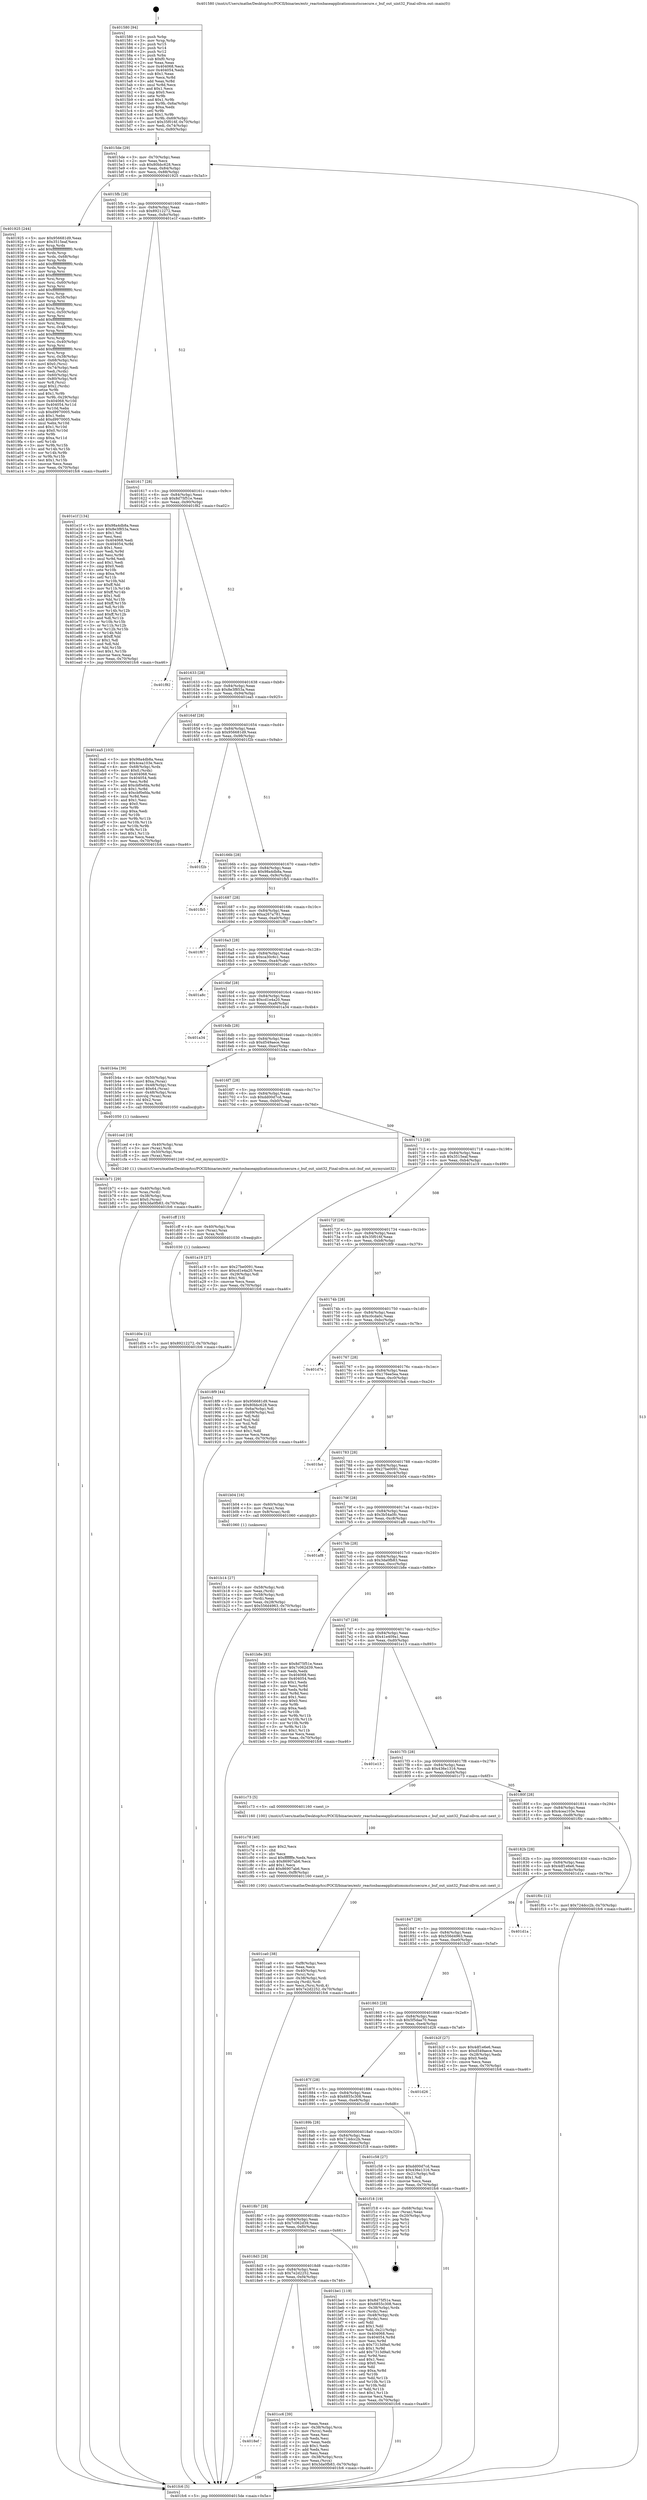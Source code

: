 digraph "0x401580" {
  label = "0x401580 (/mnt/c/Users/mathe/Desktop/tcc/POCII/binaries/extr_reactosbaseapplicationsmstscsecure.c_buf_out_uint32_Final-ollvm.out::main(0))"
  labelloc = "t"
  node[shape=record]

  Entry [label="",width=0.3,height=0.3,shape=circle,fillcolor=black,style=filled]
  "0x4015de" [label="{
     0x4015de [29]\l
     | [instrs]\l
     &nbsp;&nbsp;0x4015de \<+3\>: mov -0x70(%rbp),%eax\l
     &nbsp;&nbsp;0x4015e1 \<+2\>: mov %eax,%ecx\l
     &nbsp;&nbsp;0x4015e3 \<+6\>: sub $0x80bbc628,%ecx\l
     &nbsp;&nbsp;0x4015e9 \<+6\>: mov %eax,-0x84(%rbp)\l
     &nbsp;&nbsp;0x4015ef \<+6\>: mov %ecx,-0x88(%rbp)\l
     &nbsp;&nbsp;0x4015f5 \<+6\>: je 0000000000401925 \<main+0x3a5\>\l
  }"]
  "0x401925" [label="{
     0x401925 [244]\l
     | [instrs]\l
     &nbsp;&nbsp;0x401925 \<+5\>: mov $0x956681d9,%eax\l
     &nbsp;&nbsp;0x40192a \<+5\>: mov $0x3515eaf,%ecx\l
     &nbsp;&nbsp;0x40192f \<+3\>: mov %rsp,%rdx\l
     &nbsp;&nbsp;0x401932 \<+4\>: add $0xfffffffffffffff0,%rdx\l
     &nbsp;&nbsp;0x401936 \<+3\>: mov %rdx,%rsp\l
     &nbsp;&nbsp;0x401939 \<+4\>: mov %rdx,-0x68(%rbp)\l
     &nbsp;&nbsp;0x40193d \<+3\>: mov %rsp,%rdx\l
     &nbsp;&nbsp;0x401940 \<+4\>: add $0xfffffffffffffff0,%rdx\l
     &nbsp;&nbsp;0x401944 \<+3\>: mov %rdx,%rsp\l
     &nbsp;&nbsp;0x401947 \<+3\>: mov %rsp,%rsi\l
     &nbsp;&nbsp;0x40194a \<+4\>: add $0xfffffffffffffff0,%rsi\l
     &nbsp;&nbsp;0x40194e \<+3\>: mov %rsi,%rsp\l
     &nbsp;&nbsp;0x401951 \<+4\>: mov %rsi,-0x60(%rbp)\l
     &nbsp;&nbsp;0x401955 \<+3\>: mov %rsp,%rsi\l
     &nbsp;&nbsp;0x401958 \<+4\>: add $0xfffffffffffffff0,%rsi\l
     &nbsp;&nbsp;0x40195c \<+3\>: mov %rsi,%rsp\l
     &nbsp;&nbsp;0x40195f \<+4\>: mov %rsi,-0x58(%rbp)\l
     &nbsp;&nbsp;0x401963 \<+3\>: mov %rsp,%rsi\l
     &nbsp;&nbsp;0x401966 \<+4\>: add $0xfffffffffffffff0,%rsi\l
     &nbsp;&nbsp;0x40196a \<+3\>: mov %rsi,%rsp\l
     &nbsp;&nbsp;0x40196d \<+4\>: mov %rsi,-0x50(%rbp)\l
     &nbsp;&nbsp;0x401971 \<+3\>: mov %rsp,%rsi\l
     &nbsp;&nbsp;0x401974 \<+4\>: add $0xfffffffffffffff0,%rsi\l
     &nbsp;&nbsp;0x401978 \<+3\>: mov %rsi,%rsp\l
     &nbsp;&nbsp;0x40197b \<+4\>: mov %rsi,-0x48(%rbp)\l
     &nbsp;&nbsp;0x40197f \<+3\>: mov %rsp,%rsi\l
     &nbsp;&nbsp;0x401982 \<+4\>: add $0xfffffffffffffff0,%rsi\l
     &nbsp;&nbsp;0x401986 \<+3\>: mov %rsi,%rsp\l
     &nbsp;&nbsp;0x401989 \<+4\>: mov %rsi,-0x40(%rbp)\l
     &nbsp;&nbsp;0x40198d \<+3\>: mov %rsp,%rsi\l
     &nbsp;&nbsp;0x401990 \<+4\>: add $0xfffffffffffffff0,%rsi\l
     &nbsp;&nbsp;0x401994 \<+3\>: mov %rsi,%rsp\l
     &nbsp;&nbsp;0x401997 \<+4\>: mov %rsi,-0x38(%rbp)\l
     &nbsp;&nbsp;0x40199b \<+4\>: mov -0x68(%rbp),%rsi\l
     &nbsp;&nbsp;0x40199f \<+6\>: movl $0x0,(%rsi)\l
     &nbsp;&nbsp;0x4019a5 \<+3\>: mov -0x74(%rbp),%edi\l
     &nbsp;&nbsp;0x4019a8 \<+2\>: mov %edi,(%rdx)\l
     &nbsp;&nbsp;0x4019aa \<+4\>: mov -0x60(%rbp),%rsi\l
     &nbsp;&nbsp;0x4019ae \<+4\>: mov -0x80(%rbp),%r8\l
     &nbsp;&nbsp;0x4019b2 \<+3\>: mov %r8,(%rsi)\l
     &nbsp;&nbsp;0x4019b5 \<+3\>: cmpl $0x2,(%rdx)\l
     &nbsp;&nbsp;0x4019b8 \<+4\>: setne %r9b\l
     &nbsp;&nbsp;0x4019bc \<+4\>: and $0x1,%r9b\l
     &nbsp;&nbsp;0x4019c0 \<+4\>: mov %r9b,-0x29(%rbp)\l
     &nbsp;&nbsp;0x4019c4 \<+8\>: mov 0x404068,%r10d\l
     &nbsp;&nbsp;0x4019cc \<+8\>: mov 0x404054,%r11d\l
     &nbsp;&nbsp;0x4019d4 \<+3\>: mov %r10d,%ebx\l
     &nbsp;&nbsp;0x4019d7 \<+6\>: sub $0xd9970005,%ebx\l
     &nbsp;&nbsp;0x4019dd \<+3\>: sub $0x1,%ebx\l
     &nbsp;&nbsp;0x4019e0 \<+6\>: add $0xd9970005,%ebx\l
     &nbsp;&nbsp;0x4019e6 \<+4\>: imul %ebx,%r10d\l
     &nbsp;&nbsp;0x4019ea \<+4\>: and $0x1,%r10d\l
     &nbsp;&nbsp;0x4019ee \<+4\>: cmp $0x0,%r10d\l
     &nbsp;&nbsp;0x4019f2 \<+4\>: sete %r9b\l
     &nbsp;&nbsp;0x4019f6 \<+4\>: cmp $0xa,%r11d\l
     &nbsp;&nbsp;0x4019fa \<+4\>: setl %r14b\l
     &nbsp;&nbsp;0x4019fe \<+3\>: mov %r9b,%r15b\l
     &nbsp;&nbsp;0x401a01 \<+3\>: and %r14b,%r15b\l
     &nbsp;&nbsp;0x401a04 \<+3\>: xor %r14b,%r9b\l
     &nbsp;&nbsp;0x401a07 \<+3\>: or %r9b,%r15b\l
     &nbsp;&nbsp;0x401a0a \<+4\>: test $0x1,%r15b\l
     &nbsp;&nbsp;0x401a0e \<+3\>: cmovne %ecx,%eax\l
     &nbsp;&nbsp;0x401a11 \<+3\>: mov %eax,-0x70(%rbp)\l
     &nbsp;&nbsp;0x401a14 \<+5\>: jmp 0000000000401fc6 \<main+0xa46\>\l
  }"]
  "0x4015fb" [label="{
     0x4015fb [28]\l
     | [instrs]\l
     &nbsp;&nbsp;0x4015fb \<+5\>: jmp 0000000000401600 \<main+0x80\>\l
     &nbsp;&nbsp;0x401600 \<+6\>: mov -0x84(%rbp),%eax\l
     &nbsp;&nbsp;0x401606 \<+5\>: sub $0x89212272,%eax\l
     &nbsp;&nbsp;0x40160b \<+6\>: mov %eax,-0x8c(%rbp)\l
     &nbsp;&nbsp;0x401611 \<+6\>: je 0000000000401e1f \<main+0x89f\>\l
  }"]
  Exit [label="",width=0.3,height=0.3,shape=circle,fillcolor=black,style=filled,peripheries=2]
  "0x401e1f" [label="{
     0x401e1f [134]\l
     | [instrs]\l
     &nbsp;&nbsp;0x401e1f \<+5\>: mov $0x98a4db8a,%eax\l
     &nbsp;&nbsp;0x401e24 \<+5\>: mov $0x8e3f853a,%ecx\l
     &nbsp;&nbsp;0x401e29 \<+2\>: mov $0x1,%dl\l
     &nbsp;&nbsp;0x401e2b \<+2\>: xor %esi,%esi\l
     &nbsp;&nbsp;0x401e2d \<+7\>: mov 0x404068,%edi\l
     &nbsp;&nbsp;0x401e34 \<+8\>: mov 0x404054,%r8d\l
     &nbsp;&nbsp;0x401e3c \<+3\>: sub $0x1,%esi\l
     &nbsp;&nbsp;0x401e3f \<+3\>: mov %edi,%r9d\l
     &nbsp;&nbsp;0x401e42 \<+3\>: add %esi,%r9d\l
     &nbsp;&nbsp;0x401e45 \<+4\>: imul %r9d,%edi\l
     &nbsp;&nbsp;0x401e49 \<+3\>: and $0x1,%edi\l
     &nbsp;&nbsp;0x401e4c \<+3\>: cmp $0x0,%edi\l
     &nbsp;&nbsp;0x401e4f \<+4\>: sete %r10b\l
     &nbsp;&nbsp;0x401e53 \<+4\>: cmp $0xa,%r8d\l
     &nbsp;&nbsp;0x401e57 \<+4\>: setl %r11b\l
     &nbsp;&nbsp;0x401e5b \<+3\>: mov %r10b,%bl\l
     &nbsp;&nbsp;0x401e5e \<+3\>: xor $0xff,%bl\l
     &nbsp;&nbsp;0x401e61 \<+3\>: mov %r11b,%r14b\l
     &nbsp;&nbsp;0x401e64 \<+4\>: xor $0xff,%r14b\l
     &nbsp;&nbsp;0x401e68 \<+3\>: xor $0x1,%dl\l
     &nbsp;&nbsp;0x401e6b \<+3\>: mov %bl,%r15b\l
     &nbsp;&nbsp;0x401e6e \<+4\>: and $0xff,%r15b\l
     &nbsp;&nbsp;0x401e72 \<+3\>: and %dl,%r10b\l
     &nbsp;&nbsp;0x401e75 \<+3\>: mov %r14b,%r12b\l
     &nbsp;&nbsp;0x401e78 \<+4\>: and $0xff,%r12b\l
     &nbsp;&nbsp;0x401e7c \<+3\>: and %dl,%r11b\l
     &nbsp;&nbsp;0x401e7f \<+3\>: or %r10b,%r15b\l
     &nbsp;&nbsp;0x401e82 \<+3\>: or %r11b,%r12b\l
     &nbsp;&nbsp;0x401e85 \<+3\>: xor %r12b,%r15b\l
     &nbsp;&nbsp;0x401e88 \<+3\>: or %r14b,%bl\l
     &nbsp;&nbsp;0x401e8b \<+3\>: xor $0xff,%bl\l
     &nbsp;&nbsp;0x401e8e \<+3\>: or $0x1,%dl\l
     &nbsp;&nbsp;0x401e91 \<+2\>: and %dl,%bl\l
     &nbsp;&nbsp;0x401e93 \<+3\>: or %bl,%r15b\l
     &nbsp;&nbsp;0x401e96 \<+4\>: test $0x1,%r15b\l
     &nbsp;&nbsp;0x401e9a \<+3\>: cmovne %ecx,%eax\l
     &nbsp;&nbsp;0x401e9d \<+3\>: mov %eax,-0x70(%rbp)\l
     &nbsp;&nbsp;0x401ea0 \<+5\>: jmp 0000000000401fc6 \<main+0xa46\>\l
  }"]
  "0x401617" [label="{
     0x401617 [28]\l
     | [instrs]\l
     &nbsp;&nbsp;0x401617 \<+5\>: jmp 000000000040161c \<main+0x9c\>\l
     &nbsp;&nbsp;0x40161c \<+6\>: mov -0x84(%rbp),%eax\l
     &nbsp;&nbsp;0x401622 \<+5\>: sub $0x8d75f51e,%eax\l
     &nbsp;&nbsp;0x401627 \<+6\>: mov %eax,-0x90(%rbp)\l
     &nbsp;&nbsp;0x40162d \<+6\>: je 0000000000401f82 \<main+0xa02\>\l
  }"]
  "0x401d0e" [label="{
     0x401d0e [12]\l
     | [instrs]\l
     &nbsp;&nbsp;0x401d0e \<+7\>: movl $0x89212272,-0x70(%rbp)\l
     &nbsp;&nbsp;0x401d15 \<+5\>: jmp 0000000000401fc6 \<main+0xa46\>\l
  }"]
  "0x401f82" [label="{
     0x401f82\l
  }", style=dashed]
  "0x401633" [label="{
     0x401633 [28]\l
     | [instrs]\l
     &nbsp;&nbsp;0x401633 \<+5\>: jmp 0000000000401638 \<main+0xb8\>\l
     &nbsp;&nbsp;0x401638 \<+6\>: mov -0x84(%rbp),%eax\l
     &nbsp;&nbsp;0x40163e \<+5\>: sub $0x8e3f853a,%eax\l
     &nbsp;&nbsp;0x401643 \<+6\>: mov %eax,-0x94(%rbp)\l
     &nbsp;&nbsp;0x401649 \<+6\>: je 0000000000401ea5 \<main+0x925\>\l
  }"]
  "0x401cff" [label="{
     0x401cff [15]\l
     | [instrs]\l
     &nbsp;&nbsp;0x401cff \<+4\>: mov -0x40(%rbp),%rax\l
     &nbsp;&nbsp;0x401d03 \<+3\>: mov (%rax),%rax\l
     &nbsp;&nbsp;0x401d06 \<+3\>: mov %rax,%rdi\l
     &nbsp;&nbsp;0x401d09 \<+5\>: call 0000000000401030 \<free@plt\>\l
     | [calls]\l
     &nbsp;&nbsp;0x401030 \{1\} (unknown)\l
  }"]
  "0x401ea5" [label="{
     0x401ea5 [103]\l
     | [instrs]\l
     &nbsp;&nbsp;0x401ea5 \<+5\>: mov $0x98a4db8a,%eax\l
     &nbsp;&nbsp;0x401eaa \<+5\>: mov $0x4cea103e,%ecx\l
     &nbsp;&nbsp;0x401eaf \<+4\>: mov -0x68(%rbp),%rdx\l
     &nbsp;&nbsp;0x401eb3 \<+6\>: movl $0x0,(%rdx)\l
     &nbsp;&nbsp;0x401eb9 \<+7\>: mov 0x404068,%esi\l
     &nbsp;&nbsp;0x401ec0 \<+7\>: mov 0x404054,%edi\l
     &nbsp;&nbsp;0x401ec7 \<+3\>: mov %esi,%r8d\l
     &nbsp;&nbsp;0x401eca \<+7\>: add $0xcbf0efda,%r8d\l
     &nbsp;&nbsp;0x401ed1 \<+4\>: sub $0x1,%r8d\l
     &nbsp;&nbsp;0x401ed5 \<+7\>: sub $0xcbf0efda,%r8d\l
     &nbsp;&nbsp;0x401edc \<+4\>: imul %r8d,%esi\l
     &nbsp;&nbsp;0x401ee0 \<+3\>: and $0x1,%esi\l
     &nbsp;&nbsp;0x401ee3 \<+3\>: cmp $0x0,%esi\l
     &nbsp;&nbsp;0x401ee6 \<+4\>: sete %r9b\l
     &nbsp;&nbsp;0x401eea \<+3\>: cmp $0xa,%edi\l
     &nbsp;&nbsp;0x401eed \<+4\>: setl %r10b\l
     &nbsp;&nbsp;0x401ef1 \<+3\>: mov %r9b,%r11b\l
     &nbsp;&nbsp;0x401ef4 \<+3\>: and %r10b,%r11b\l
     &nbsp;&nbsp;0x401ef7 \<+3\>: xor %r10b,%r9b\l
     &nbsp;&nbsp;0x401efa \<+3\>: or %r9b,%r11b\l
     &nbsp;&nbsp;0x401efd \<+4\>: test $0x1,%r11b\l
     &nbsp;&nbsp;0x401f01 \<+3\>: cmovne %ecx,%eax\l
     &nbsp;&nbsp;0x401f04 \<+3\>: mov %eax,-0x70(%rbp)\l
     &nbsp;&nbsp;0x401f07 \<+5\>: jmp 0000000000401fc6 \<main+0xa46\>\l
  }"]
  "0x40164f" [label="{
     0x40164f [28]\l
     | [instrs]\l
     &nbsp;&nbsp;0x40164f \<+5\>: jmp 0000000000401654 \<main+0xd4\>\l
     &nbsp;&nbsp;0x401654 \<+6\>: mov -0x84(%rbp),%eax\l
     &nbsp;&nbsp;0x40165a \<+5\>: sub $0x956681d9,%eax\l
     &nbsp;&nbsp;0x40165f \<+6\>: mov %eax,-0x98(%rbp)\l
     &nbsp;&nbsp;0x401665 \<+6\>: je 0000000000401f2b \<main+0x9ab\>\l
  }"]
  "0x4018ef" [label="{
     0x4018ef\l
  }", style=dashed]
  "0x401f2b" [label="{
     0x401f2b\l
  }", style=dashed]
  "0x40166b" [label="{
     0x40166b [28]\l
     | [instrs]\l
     &nbsp;&nbsp;0x40166b \<+5\>: jmp 0000000000401670 \<main+0xf0\>\l
     &nbsp;&nbsp;0x401670 \<+6\>: mov -0x84(%rbp),%eax\l
     &nbsp;&nbsp;0x401676 \<+5\>: sub $0x98a4db8a,%eax\l
     &nbsp;&nbsp;0x40167b \<+6\>: mov %eax,-0x9c(%rbp)\l
     &nbsp;&nbsp;0x401681 \<+6\>: je 0000000000401fb5 \<main+0xa35\>\l
  }"]
  "0x401cc6" [label="{
     0x401cc6 [39]\l
     | [instrs]\l
     &nbsp;&nbsp;0x401cc6 \<+2\>: xor %eax,%eax\l
     &nbsp;&nbsp;0x401cc8 \<+4\>: mov -0x38(%rbp),%rcx\l
     &nbsp;&nbsp;0x401ccc \<+2\>: mov (%rcx),%edx\l
     &nbsp;&nbsp;0x401cce \<+2\>: mov %eax,%esi\l
     &nbsp;&nbsp;0x401cd0 \<+2\>: sub %edx,%esi\l
     &nbsp;&nbsp;0x401cd2 \<+2\>: mov %eax,%edx\l
     &nbsp;&nbsp;0x401cd4 \<+3\>: sub $0x1,%edx\l
     &nbsp;&nbsp;0x401cd7 \<+2\>: add %edx,%esi\l
     &nbsp;&nbsp;0x401cd9 \<+2\>: sub %esi,%eax\l
     &nbsp;&nbsp;0x401cdb \<+4\>: mov -0x38(%rbp),%rcx\l
     &nbsp;&nbsp;0x401cdf \<+2\>: mov %eax,(%rcx)\l
     &nbsp;&nbsp;0x401ce1 \<+7\>: movl $0x3da0fb83,-0x70(%rbp)\l
     &nbsp;&nbsp;0x401ce8 \<+5\>: jmp 0000000000401fc6 \<main+0xa46\>\l
  }"]
  "0x401fb5" [label="{
     0x401fb5\l
  }", style=dashed]
  "0x401687" [label="{
     0x401687 [28]\l
     | [instrs]\l
     &nbsp;&nbsp;0x401687 \<+5\>: jmp 000000000040168c \<main+0x10c\>\l
     &nbsp;&nbsp;0x40168c \<+6\>: mov -0x84(%rbp),%eax\l
     &nbsp;&nbsp;0x401692 \<+5\>: sub $0xa267a781,%eax\l
     &nbsp;&nbsp;0x401697 \<+6\>: mov %eax,-0xa0(%rbp)\l
     &nbsp;&nbsp;0x40169d \<+6\>: je 0000000000401f67 \<main+0x9e7\>\l
  }"]
  "0x401ca0" [label="{
     0x401ca0 [38]\l
     | [instrs]\l
     &nbsp;&nbsp;0x401ca0 \<+6\>: mov -0xf8(%rbp),%ecx\l
     &nbsp;&nbsp;0x401ca6 \<+3\>: imul %eax,%ecx\l
     &nbsp;&nbsp;0x401ca9 \<+4\>: mov -0x40(%rbp),%rsi\l
     &nbsp;&nbsp;0x401cad \<+3\>: mov (%rsi),%rsi\l
     &nbsp;&nbsp;0x401cb0 \<+4\>: mov -0x38(%rbp),%rdi\l
     &nbsp;&nbsp;0x401cb4 \<+3\>: movslq (%rdi),%rdi\l
     &nbsp;&nbsp;0x401cb7 \<+3\>: mov %ecx,(%rsi,%rdi,4)\l
     &nbsp;&nbsp;0x401cba \<+7\>: movl $0x7e2d2252,-0x70(%rbp)\l
     &nbsp;&nbsp;0x401cc1 \<+5\>: jmp 0000000000401fc6 \<main+0xa46\>\l
  }"]
  "0x401f67" [label="{
     0x401f67\l
  }", style=dashed]
  "0x4016a3" [label="{
     0x4016a3 [28]\l
     | [instrs]\l
     &nbsp;&nbsp;0x4016a3 \<+5\>: jmp 00000000004016a8 \<main+0x128\>\l
     &nbsp;&nbsp;0x4016a8 \<+6\>: mov -0x84(%rbp),%eax\l
     &nbsp;&nbsp;0x4016ae \<+5\>: sub $0xca30c6c1,%eax\l
     &nbsp;&nbsp;0x4016b3 \<+6\>: mov %eax,-0xa4(%rbp)\l
     &nbsp;&nbsp;0x4016b9 \<+6\>: je 0000000000401a8c \<main+0x50c\>\l
  }"]
  "0x401c78" [label="{
     0x401c78 [40]\l
     | [instrs]\l
     &nbsp;&nbsp;0x401c78 \<+5\>: mov $0x2,%ecx\l
     &nbsp;&nbsp;0x401c7d \<+1\>: cltd\l
     &nbsp;&nbsp;0x401c7e \<+2\>: idiv %ecx\l
     &nbsp;&nbsp;0x401c80 \<+6\>: imul $0xfffffffe,%edx,%ecx\l
     &nbsp;&nbsp;0x401c86 \<+6\>: sub $0x86907ab6,%ecx\l
     &nbsp;&nbsp;0x401c8c \<+3\>: add $0x1,%ecx\l
     &nbsp;&nbsp;0x401c8f \<+6\>: add $0x86907ab6,%ecx\l
     &nbsp;&nbsp;0x401c95 \<+6\>: mov %ecx,-0xf8(%rbp)\l
     &nbsp;&nbsp;0x401c9b \<+5\>: call 0000000000401160 \<next_i\>\l
     | [calls]\l
     &nbsp;&nbsp;0x401160 \{100\} (/mnt/c/Users/mathe/Desktop/tcc/POCII/binaries/extr_reactosbaseapplicationsmstscsecure.c_buf_out_uint32_Final-ollvm.out::next_i)\l
  }"]
  "0x401a8c" [label="{
     0x401a8c\l
  }", style=dashed]
  "0x4016bf" [label="{
     0x4016bf [28]\l
     | [instrs]\l
     &nbsp;&nbsp;0x4016bf \<+5\>: jmp 00000000004016c4 \<main+0x144\>\l
     &nbsp;&nbsp;0x4016c4 \<+6\>: mov -0x84(%rbp),%eax\l
     &nbsp;&nbsp;0x4016ca \<+5\>: sub $0xcd1e4a20,%eax\l
     &nbsp;&nbsp;0x4016cf \<+6\>: mov %eax,-0xa8(%rbp)\l
     &nbsp;&nbsp;0x4016d5 \<+6\>: je 0000000000401a34 \<main+0x4b4\>\l
  }"]
  "0x4018d3" [label="{
     0x4018d3 [28]\l
     | [instrs]\l
     &nbsp;&nbsp;0x4018d3 \<+5\>: jmp 00000000004018d8 \<main+0x358\>\l
     &nbsp;&nbsp;0x4018d8 \<+6\>: mov -0x84(%rbp),%eax\l
     &nbsp;&nbsp;0x4018de \<+5\>: sub $0x7e2d2252,%eax\l
     &nbsp;&nbsp;0x4018e3 \<+6\>: mov %eax,-0xf4(%rbp)\l
     &nbsp;&nbsp;0x4018e9 \<+6\>: je 0000000000401cc6 \<main+0x746\>\l
  }"]
  "0x401a34" [label="{
     0x401a34\l
  }", style=dashed]
  "0x4016db" [label="{
     0x4016db [28]\l
     | [instrs]\l
     &nbsp;&nbsp;0x4016db \<+5\>: jmp 00000000004016e0 \<main+0x160\>\l
     &nbsp;&nbsp;0x4016e0 \<+6\>: mov -0x84(%rbp),%eax\l
     &nbsp;&nbsp;0x4016e6 \<+5\>: sub $0xd549aece,%eax\l
     &nbsp;&nbsp;0x4016eb \<+6\>: mov %eax,-0xac(%rbp)\l
     &nbsp;&nbsp;0x4016f1 \<+6\>: je 0000000000401b4a \<main+0x5ca\>\l
  }"]
  "0x401be1" [label="{
     0x401be1 [119]\l
     | [instrs]\l
     &nbsp;&nbsp;0x401be1 \<+5\>: mov $0x8d75f51e,%eax\l
     &nbsp;&nbsp;0x401be6 \<+5\>: mov $0x6855c308,%ecx\l
     &nbsp;&nbsp;0x401beb \<+4\>: mov -0x38(%rbp),%rdx\l
     &nbsp;&nbsp;0x401bef \<+2\>: mov (%rdx),%esi\l
     &nbsp;&nbsp;0x401bf1 \<+4\>: mov -0x48(%rbp),%rdx\l
     &nbsp;&nbsp;0x401bf5 \<+2\>: cmp (%rdx),%esi\l
     &nbsp;&nbsp;0x401bf7 \<+4\>: setl %dil\l
     &nbsp;&nbsp;0x401bfb \<+4\>: and $0x1,%dil\l
     &nbsp;&nbsp;0x401bff \<+4\>: mov %dil,-0x21(%rbp)\l
     &nbsp;&nbsp;0x401c03 \<+7\>: mov 0x404068,%esi\l
     &nbsp;&nbsp;0x401c0a \<+8\>: mov 0x404054,%r8d\l
     &nbsp;&nbsp;0x401c12 \<+3\>: mov %esi,%r9d\l
     &nbsp;&nbsp;0x401c15 \<+7\>: sub $0x7313d9a0,%r9d\l
     &nbsp;&nbsp;0x401c1c \<+4\>: sub $0x1,%r9d\l
     &nbsp;&nbsp;0x401c20 \<+7\>: add $0x7313d9a0,%r9d\l
     &nbsp;&nbsp;0x401c27 \<+4\>: imul %r9d,%esi\l
     &nbsp;&nbsp;0x401c2b \<+3\>: and $0x1,%esi\l
     &nbsp;&nbsp;0x401c2e \<+3\>: cmp $0x0,%esi\l
     &nbsp;&nbsp;0x401c31 \<+4\>: sete %dil\l
     &nbsp;&nbsp;0x401c35 \<+4\>: cmp $0xa,%r8d\l
     &nbsp;&nbsp;0x401c39 \<+4\>: setl %r10b\l
     &nbsp;&nbsp;0x401c3d \<+3\>: mov %dil,%r11b\l
     &nbsp;&nbsp;0x401c40 \<+3\>: and %r10b,%r11b\l
     &nbsp;&nbsp;0x401c43 \<+3\>: xor %r10b,%dil\l
     &nbsp;&nbsp;0x401c46 \<+3\>: or %dil,%r11b\l
     &nbsp;&nbsp;0x401c49 \<+4\>: test $0x1,%r11b\l
     &nbsp;&nbsp;0x401c4d \<+3\>: cmovne %ecx,%eax\l
     &nbsp;&nbsp;0x401c50 \<+3\>: mov %eax,-0x70(%rbp)\l
     &nbsp;&nbsp;0x401c53 \<+5\>: jmp 0000000000401fc6 \<main+0xa46\>\l
  }"]
  "0x401b4a" [label="{
     0x401b4a [39]\l
     | [instrs]\l
     &nbsp;&nbsp;0x401b4a \<+4\>: mov -0x50(%rbp),%rax\l
     &nbsp;&nbsp;0x401b4e \<+6\>: movl $0xa,(%rax)\l
     &nbsp;&nbsp;0x401b54 \<+4\>: mov -0x48(%rbp),%rax\l
     &nbsp;&nbsp;0x401b58 \<+6\>: movl $0x64,(%rax)\l
     &nbsp;&nbsp;0x401b5e \<+4\>: mov -0x48(%rbp),%rax\l
     &nbsp;&nbsp;0x401b62 \<+3\>: movslq (%rax),%rax\l
     &nbsp;&nbsp;0x401b65 \<+4\>: shl $0x2,%rax\l
     &nbsp;&nbsp;0x401b69 \<+3\>: mov %rax,%rdi\l
     &nbsp;&nbsp;0x401b6c \<+5\>: call 0000000000401050 \<malloc@plt\>\l
     | [calls]\l
     &nbsp;&nbsp;0x401050 \{1\} (unknown)\l
  }"]
  "0x4016f7" [label="{
     0x4016f7 [28]\l
     | [instrs]\l
     &nbsp;&nbsp;0x4016f7 \<+5\>: jmp 00000000004016fc \<main+0x17c\>\l
     &nbsp;&nbsp;0x4016fc \<+6\>: mov -0x84(%rbp),%eax\l
     &nbsp;&nbsp;0x401702 \<+5\>: sub $0xdd00d7cd,%eax\l
     &nbsp;&nbsp;0x401707 \<+6\>: mov %eax,-0xb0(%rbp)\l
     &nbsp;&nbsp;0x40170d \<+6\>: je 0000000000401ced \<main+0x76d\>\l
  }"]
  "0x4018b7" [label="{
     0x4018b7 [28]\l
     | [instrs]\l
     &nbsp;&nbsp;0x4018b7 \<+5\>: jmp 00000000004018bc \<main+0x33c\>\l
     &nbsp;&nbsp;0x4018bc \<+6\>: mov -0x84(%rbp),%eax\l
     &nbsp;&nbsp;0x4018c2 \<+5\>: sub $0x7c062d39,%eax\l
     &nbsp;&nbsp;0x4018c7 \<+6\>: mov %eax,-0xf0(%rbp)\l
     &nbsp;&nbsp;0x4018cd \<+6\>: je 0000000000401be1 \<main+0x661\>\l
  }"]
  "0x401ced" [label="{
     0x401ced [18]\l
     | [instrs]\l
     &nbsp;&nbsp;0x401ced \<+4\>: mov -0x40(%rbp),%rax\l
     &nbsp;&nbsp;0x401cf1 \<+3\>: mov (%rax),%rdi\l
     &nbsp;&nbsp;0x401cf4 \<+4\>: mov -0x50(%rbp),%rax\l
     &nbsp;&nbsp;0x401cf8 \<+2\>: mov (%rax),%esi\l
     &nbsp;&nbsp;0x401cfa \<+5\>: call 0000000000401240 \<buf_out_mymyuint32\>\l
     | [calls]\l
     &nbsp;&nbsp;0x401240 \{1\} (/mnt/c/Users/mathe/Desktop/tcc/POCII/binaries/extr_reactosbaseapplicationsmstscsecure.c_buf_out_uint32_Final-ollvm.out::buf_out_mymyuint32)\l
  }"]
  "0x401713" [label="{
     0x401713 [28]\l
     | [instrs]\l
     &nbsp;&nbsp;0x401713 \<+5\>: jmp 0000000000401718 \<main+0x198\>\l
     &nbsp;&nbsp;0x401718 \<+6\>: mov -0x84(%rbp),%eax\l
     &nbsp;&nbsp;0x40171e \<+5\>: sub $0x3515eaf,%eax\l
     &nbsp;&nbsp;0x401723 \<+6\>: mov %eax,-0xb4(%rbp)\l
     &nbsp;&nbsp;0x401729 \<+6\>: je 0000000000401a19 \<main+0x499\>\l
  }"]
  "0x401f18" [label="{
     0x401f18 [19]\l
     | [instrs]\l
     &nbsp;&nbsp;0x401f18 \<+4\>: mov -0x68(%rbp),%rax\l
     &nbsp;&nbsp;0x401f1c \<+2\>: mov (%rax),%eax\l
     &nbsp;&nbsp;0x401f1e \<+4\>: lea -0x20(%rbp),%rsp\l
     &nbsp;&nbsp;0x401f22 \<+1\>: pop %rbx\l
     &nbsp;&nbsp;0x401f23 \<+2\>: pop %r12\l
     &nbsp;&nbsp;0x401f25 \<+2\>: pop %r14\l
     &nbsp;&nbsp;0x401f27 \<+2\>: pop %r15\l
     &nbsp;&nbsp;0x401f29 \<+1\>: pop %rbp\l
     &nbsp;&nbsp;0x401f2a \<+1\>: ret\l
  }"]
  "0x401a19" [label="{
     0x401a19 [27]\l
     | [instrs]\l
     &nbsp;&nbsp;0x401a19 \<+5\>: mov $0x27be0091,%eax\l
     &nbsp;&nbsp;0x401a1e \<+5\>: mov $0xcd1e4a20,%ecx\l
     &nbsp;&nbsp;0x401a23 \<+3\>: mov -0x29(%rbp),%dl\l
     &nbsp;&nbsp;0x401a26 \<+3\>: test $0x1,%dl\l
     &nbsp;&nbsp;0x401a29 \<+3\>: cmovne %ecx,%eax\l
     &nbsp;&nbsp;0x401a2c \<+3\>: mov %eax,-0x70(%rbp)\l
     &nbsp;&nbsp;0x401a2f \<+5\>: jmp 0000000000401fc6 \<main+0xa46\>\l
  }"]
  "0x40172f" [label="{
     0x40172f [28]\l
     | [instrs]\l
     &nbsp;&nbsp;0x40172f \<+5\>: jmp 0000000000401734 \<main+0x1b4\>\l
     &nbsp;&nbsp;0x401734 \<+6\>: mov -0x84(%rbp),%eax\l
     &nbsp;&nbsp;0x40173a \<+5\>: sub $0x35f016f,%eax\l
     &nbsp;&nbsp;0x40173f \<+6\>: mov %eax,-0xb8(%rbp)\l
     &nbsp;&nbsp;0x401745 \<+6\>: je 00000000004018f9 \<main+0x379\>\l
  }"]
  "0x40189b" [label="{
     0x40189b [28]\l
     | [instrs]\l
     &nbsp;&nbsp;0x40189b \<+5\>: jmp 00000000004018a0 \<main+0x320\>\l
     &nbsp;&nbsp;0x4018a0 \<+6\>: mov -0x84(%rbp),%eax\l
     &nbsp;&nbsp;0x4018a6 \<+5\>: sub $0x724dcc2b,%eax\l
     &nbsp;&nbsp;0x4018ab \<+6\>: mov %eax,-0xec(%rbp)\l
     &nbsp;&nbsp;0x4018b1 \<+6\>: je 0000000000401f18 \<main+0x998\>\l
  }"]
  "0x4018f9" [label="{
     0x4018f9 [44]\l
     | [instrs]\l
     &nbsp;&nbsp;0x4018f9 \<+5\>: mov $0x956681d9,%eax\l
     &nbsp;&nbsp;0x4018fe \<+5\>: mov $0x80bbc628,%ecx\l
     &nbsp;&nbsp;0x401903 \<+3\>: mov -0x6a(%rbp),%dl\l
     &nbsp;&nbsp;0x401906 \<+4\>: mov -0x69(%rbp),%sil\l
     &nbsp;&nbsp;0x40190a \<+3\>: mov %dl,%dil\l
     &nbsp;&nbsp;0x40190d \<+3\>: and %sil,%dil\l
     &nbsp;&nbsp;0x401910 \<+3\>: xor %sil,%dl\l
     &nbsp;&nbsp;0x401913 \<+3\>: or %dl,%dil\l
     &nbsp;&nbsp;0x401916 \<+4\>: test $0x1,%dil\l
     &nbsp;&nbsp;0x40191a \<+3\>: cmovne %ecx,%eax\l
     &nbsp;&nbsp;0x40191d \<+3\>: mov %eax,-0x70(%rbp)\l
     &nbsp;&nbsp;0x401920 \<+5\>: jmp 0000000000401fc6 \<main+0xa46\>\l
  }"]
  "0x40174b" [label="{
     0x40174b [28]\l
     | [instrs]\l
     &nbsp;&nbsp;0x40174b \<+5\>: jmp 0000000000401750 \<main+0x1d0\>\l
     &nbsp;&nbsp;0x401750 \<+6\>: mov -0x84(%rbp),%eax\l
     &nbsp;&nbsp;0x401756 \<+5\>: sub $0xc0cda0c,%eax\l
     &nbsp;&nbsp;0x40175b \<+6\>: mov %eax,-0xbc(%rbp)\l
     &nbsp;&nbsp;0x401761 \<+6\>: je 0000000000401d7e \<main+0x7fe\>\l
  }"]
  "0x401fc6" [label="{
     0x401fc6 [5]\l
     | [instrs]\l
     &nbsp;&nbsp;0x401fc6 \<+5\>: jmp 00000000004015de \<main+0x5e\>\l
  }"]
  "0x401580" [label="{
     0x401580 [94]\l
     | [instrs]\l
     &nbsp;&nbsp;0x401580 \<+1\>: push %rbp\l
     &nbsp;&nbsp;0x401581 \<+3\>: mov %rsp,%rbp\l
     &nbsp;&nbsp;0x401584 \<+2\>: push %r15\l
     &nbsp;&nbsp;0x401586 \<+2\>: push %r14\l
     &nbsp;&nbsp;0x401588 \<+2\>: push %r12\l
     &nbsp;&nbsp;0x40158a \<+1\>: push %rbx\l
     &nbsp;&nbsp;0x40158b \<+7\>: sub $0xf0,%rsp\l
     &nbsp;&nbsp;0x401592 \<+2\>: xor %eax,%eax\l
     &nbsp;&nbsp;0x401594 \<+7\>: mov 0x404068,%ecx\l
     &nbsp;&nbsp;0x40159b \<+7\>: mov 0x404054,%edx\l
     &nbsp;&nbsp;0x4015a2 \<+3\>: sub $0x1,%eax\l
     &nbsp;&nbsp;0x4015a5 \<+3\>: mov %ecx,%r8d\l
     &nbsp;&nbsp;0x4015a8 \<+3\>: add %eax,%r8d\l
     &nbsp;&nbsp;0x4015ab \<+4\>: imul %r8d,%ecx\l
     &nbsp;&nbsp;0x4015af \<+3\>: and $0x1,%ecx\l
     &nbsp;&nbsp;0x4015b2 \<+3\>: cmp $0x0,%ecx\l
     &nbsp;&nbsp;0x4015b5 \<+4\>: sete %r9b\l
     &nbsp;&nbsp;0x4015b9 \<+4\>: and $0x1,%r9b\l
     &nbsp;&nbsp;0x4015bd \<+4\>: mov %r9b,-0x6a(%rbp)\l
     &nbsp;&nbsp;0x4015c1 \<+3\>: cmp $0xa,%edx\l
     &nbsp;&nbsp;0x4015c4 \<+4\>: setl %r9b\l
     &nbsp;&nbsp;0x4015c8 \<+4\>: and $0x1,%r9b\l
     &nbsp;&nbsp;0x4015cc \<+4\>: mov %r9b,-0x69(%rbp)\l
     &nbsp;&nbsp;0x4015d0 \<+7\>: movl $0x35f016f,-0x70(%rbp)\l
     &nbsp;&nbsp;0x4015d7 \<+3\>: mov %edi,-0x74(%rbp)\l
     &nbsp;&nbsp;0x4015da \<+4\>: mov %rsi,-0x80(%rbp)\l
  }"]
  "0x401c58" [label="{
     0x401c58 [27]\l
     | [instrs]\l
     &nbsp;&nbsp;0x401c58 \<+5\>: mov $0xdd00d7cd,%eax\l
     &nbsp;&nbsp;0x401c5d \<+5\>: mov $0x436e1316,%ecx\l
     &nbsp;&nbsp;0x401c62 \<+3\>: mov -0x21(%rbp),%dl\l
     &nbsp;&nbsp;0x401c65 \<+3\>: test $0x1,%dl\l
     &nbsp;&nbsp;0x401c68 \<+3\>: cmovne %ecx,%eax\l
     &nbsp;&nbsp;0x401c6b \<+3\>: mov %eax,-0x70(%rbp)\l
     &nbsp;&nbsp;0x401c6e \<+5\>: jmp 0000000000401fc6 \<main+0xa46\>\l
  }"]
  "0x40187f" [label="{
     0x40187f [28]\l
     | [instrs]\l
     &nbsp;&nbsp;0x40187f \<+5\>: jmp 0000000000401884 \<main+0x304\>\l
     &nbsp;&nbsp;0x401884 \<+6\>: mov -0x84(%rbp),%eax\l
     &nbsp;&nbsp;0x40188a \<+5\>: sub $0x6855c308,%eax\l
     &nbsp;&nbsp;0x40188f \<+6\>: mov %eax,-0xe8(%rbp)\l
     &nbsp;&nbsp;0x401895 \<+6\>: je 0000000000401c58 \<main+0x6d8\>\l
  }"]
  "0x401d7e" [label="{
     0x401d7e\l
  }", style=dashed]
  "0x401767" [label="{
     0x401767 [28]\l
     | [instrs]\l
     &nbsp;&nbsp;0x401767 \<+5\>: jmp 000000000040176c \<main+0x1ec\>\l
     &nbsp;&nbsp;0x40176c \<+6\>: mov -0x84(%rbp),%eax\l
     &nbsp;&nbsp;0x401772 \<+5\>: sub $0x176ee5ea,%eax\l
     &nbsp;&nbsp;0x401777 \<+6\>: mov %eax,-0xc0(%rbp)\l
     &nbsp;&nbsp;0x40177d \<+6\>: je 0000000000401fa4 \<main+0xa24\>\l
  }"]
  "0x401d26" [label="{
     0x401d26\l
  }", style=dashed]
  "0x401fa4" [label="{
     0x401fa4\l
  }", style=dashed]
  "0x401783" [label="{
     0x401783 [28]\l
     | [instrs]\l
     &nbsp;&nbsp;0x401783 \<+5\>: jmp 0000000000401788 \<main+0x208\>\l
     &nbsp;&nbsp;0x401788 \<+6\>: mov -0x84(%rbp),%eax\l
     &nbsp;&nbsp;0x40178e \<+5\>: sub $0x27be0091,%eax\l
     &nbsp;&nbsp;0x401793 \<+6\>: mov %eax,-0xc4(%rbp)\l
     &nbsp;&nbsp;0x401799 \<+6\>: je 0000000000401b04 \<main+0x584\>\l
  }"]
  "0x401b71" [label="{
     0x401b71 [29]\l
     | [instrs]\l
     &nbsp;&nbsp;0x401b71 \<+4\>: mov -0x40(%rbp),%rdi\l
     &nbsp;&nbsp;0x401b75 \<+3\>: mov %rax,(%rdi)\l
     &nbsp;&nbsp;0x401b78 \<+4\>: mov -0x38(%rbp),%rax\l
     &nbsp;&nbsp;0x401b7c \<+6\>: movl $0x0,(%rax)\l
     &nbsp;&nbsp;0x401b82 \<+7\>: movl $0x3da0fb83,-0x70(%rbp)\l
     &nbsp;&nbsp;0x401b89 \<+5\>: jmp 0000000000401fc6 \<main+0xa46\>\l
  }"]
  "0x401b04" [label="{
     0x401b04 [16]\l
     | [instrs]\l
     &nbsp;&nbsp;0x401b04 \<+4\>: mov -0x60(%rbp),%rax\l
     &nbsp;&nbsp;0x401b08 \<+3\>: mov (%rax),%rax\l
     &nbsp;&nbsp;0x401b0b \<+4\>: mov 0x8(%rax),%rdi\l
     &nbsp;&nbsp;0x401b0f \<+5\>: call 0000000000401060 \<atoi@plt\>\l
     | [calls]\l
     &nbsp;&nbsp;0x401060 \{1\} (unknown)\l
  }"]
  "0x40179f" [label="{
     0x40179f [28]\l
     | [instrs]\l
     &nbsp;&nbsp;0x40179f \<+5\>: jmp 00000000004017a4 \<main+0x224\>\l
     &nbsp;&nbsp;0x4017a4 \<+6\>: mov -0x84(%rbp),%eax\l
     &nbsp;&nbsp;0x4017aa \<+5\>: sub $0x3b54a0fc,%eax\l
     &nbsp;&nbsp;0x4017af \<+6\>: mov %eax,-0xc8(%rbp)\l
     &nbsp;&nbsp;0x4017b5 \<+6\>: je 0000000000401af8 \<main+0x578\>\l
  }"]
  "0x401b14" [label="{
     0x401b14 [27]\l
     | [instrs]\l
     &nbsp;&nbsp;0x401b14 \<+4\>: mov -0x58(%rbp),%rdi\l
     &nbsp;&nbsp;0x401b18 \<+2\>: mov %eax,(%rdi)\l
     &nbsp;&nbsp;0x401b1a \<+4\>: mov -0x58(%rbp),%rdi\l
     &nbsp;&nbsp;0x401b1e \<+2\>: mov (%rdi),%eax\l
     &nbsp;&nbsp;0x401b20 \<+3\>: mov %eax,-0x28(%rbp)\l
     &nbsp;&nbsp;0x401b23 \<+7\>: movl $0x556d4963,-0x70(%rbp)\l
     &nbsp;&nbsp;0x401b2a \<+5\>: jmp 0000000000401fc6 \<main+0xa46\>\l
  }"]
  "0x401863" [label="{
     0x401863 [28]\l
     | [instrs]\l
     &nbsp;&nbsp;0x401863 \<+5\>: jmp 0000000000401868 \<main+0x2e8\>\l
     &nbsp;&nbsp;0x401868 \<+6\>: mov -0x84(%rbp),%eax\l
     &nbsp;&nbsp;0x40186e \<+5\>: sub $0x5f5daa70,%eax\l
     &nbsp;&nbsp;0x401873 \<+6\>: mov %eax,-0xe4(%rbp)\l
     &nbsp;&nbsp;0x401879 \<+6\>: je 0000000000401d26 \<main+0x7a6\>\l
  }"]
  "0x401af8" [label="{
     0x401af8\l
  }", style=dashed]
  "0x4017bb" [label="{
     0x4017bb [28]\l
     | [instrs]\l
     &nbsp;&nbsp;0x4017bb \<+5\>: jmp 00000000004017c0 \<main+0x240\>\l
     &nbsp;&nbsp;0x4017c0 \<+6\>: mov -0x84(%rbp),%eax\l
     &nbsp;&nbsp;0x4017c6 \<+5\>: sub $0x3da0fb83,%eax\l
     &nbsp;&nbsp;0x4017cb \<+6\>: mov %eax,-0xcc(%rbp)\l
     &nbsp;&nbsp;0x4017d1 \<+6\>: je 0000000000401b8e \<main+0x60e\>\l
  }"]
  "0x401b2f" [label="{
     0x401b2f [27]\l
     | [instrs]\l
     &nbsp;&nbsp;0x401b2f \<+5\>: mov $0x4df1e6e6,%eax\l
     &nbsp;&nbsp;0x401b34 \<+5\>: mov $0xd549aece,%ecx\l
     &nbsp;&nbsp;0x401b39 \<+3\>: mov -0x28(%rbp),%edx\l
     &nbsp;&nbsp;0x401b3c \<+3\>: cmp $0x0,%edx\l
     &nbsp;&nbsp;0x401b3f \<+3\>: cmove %ecx,%eax\l
     &nbsp;&nbsp;0x401b42 \<+3\>: mov %eax,-0x70(%rbp)\l
     &nbsp;&nbsp;0x401b45 \<+5\>: jmp 0000000000401fc6 \<main+0xa46\>\l
  }"]
  "0x401b8e" [label="{
     0x401b8e [83]\l
     | [instrs]\l
     &nbsp;&nbsp;0x401b8e \<+5\>: mov $0x8d75f51e,%eax\l
     &nbsp;&nbsp;0x401b93 \<+5\>: mov $0x7c062d39,%ecx\l
     &nbsp;&nbsp;0x401b98 \<+2\>: xor %edx,%edx\l
     &nbsp;&nbsp;0x401b9a \<+7\>: mov 0x404068,%esi\l
     &nbsp;&nbsp;0x401ba1 \<+7\>: mov 0x404054,%edi\l
     &nbsp;&nbsp;0x401ba8 \<+3\>: sub $0x1,%edx\l
     &nbsp;&nbsp;0x401bab \<+3\>: mov %esi,%r8d\l
     &nbsp;&nbsp;0x401bae \<+3\>: add %edx,%r8d\l
     &nbsp;&nbsp;0x401bb1 \<+4\>: imul %r8d,%esi\l
     &nbsp;&nbsp;0x401bb5 \<+3\>: and $0x1,%esi\l
     &nbsp;&nbsp;0x401bb8 \<+3\>: cmp $0x0,%esi\l
     &nbsp;&nbsp;0x401bbb \<+4\>: sete %r9b\l
     &nbsp;&nbsp;0x401bbf \<+3\>: cmp $0xa,%edi\l
     &nbsp;&nbsp;0x401bc2 \<+4\>: setl %r10b\l
     &nbsp;&nbsp;0x401bc6 \<+3\>: mov %r9b,%r11b\l
     &nbsp;&nbsp;0x401bc9 \<+3\>: and %r10b,%r11b\l
     &nbsp;&nbsp;0x401bcc \<+3\>: xor %r10b,%r9b\l
     &nbsp;&nbsp;0x401bcf \<+3\>: or %r9b,%r11b\l
     &nbsp;&nbsp;0x401bd2 \<+4\>: test $0x1,%r11b\l
     &nbsp;&nbsp;0x401bd6 \<+3\>: cmovne %ecx,%eax\l
     &nbsp;&nbsp;0x401bd9 \<+3\>: mov %eax,-0x70(%rbp)\l
     &nbsp;&nbsp;0x401bdc \<+5\>: jmp 0000000000401fc6 \<main+0xa46\>\l
  }"]
  "0x4017d7" [label="{
     0x4017d7 [28]\l
     | [instrs]\l
     &nbsp;&nbsp;0x4017d7 \<+5\>: jmp 00000000004017dc \<main+0x25c\>\l
     &nbsp;&nbsp;0x4017dc \<+6\>: mov -0x84(%rbp),%eax\l
     &nbsp;&nbsp;0x4017e2 \<+5\>: sub $0x41e409a1,%eax\l
     &nbsp;&nbsp;0x4017e7 \<+6\>: mov %eax,-0xd0(%rbp)\l
     &nbsp;&nbsp;0x4017ed \<+6\>: je 0000000000401e13 \<main+0x893\>\l
  }"]
  "0x401847" [label="{
     0x401847 [28]\l
     | [instrs]\l
     &nbsp;&nbsp;0x401847 \<+5\>: jmp 000000000040184c \<main+0x2cc\>\l
     &nbsp;&nbsp;0x40184c \<+6\>: mov -0x84(%rbp),%eax\l
     &nbsp;&nbsp;0x401852 \<+5\>: sub $0x556d4963,%eax\l
     &nbsp;&nbsp;0x401857 \<+6\>: mov %eax,-0xe0(%rbp)\l
     &nbsp;&nbsp;0x40185d \<+6\>: je 0000000000401b2f \<main+0x5af\>\l
  }"]
  "0x401e13" [label="{
     0x401e13\l
  }", style=dashed]
  "0x4017f3" [label="{
     0x4017f3 [28]\l
     | [instrs]\l
     &nbsp;&nbsp;0x4017f3 \<+5\>: jmp 00000000004017f8 \<main+0x278\>\l
     &nbsp;&nbsp;0x4017f8 \<+6\>: mov -0x84(%rbp),%eax\l
     &nbsp;&nbsp;0x4017fe \<+5\>: sub $0x436e1316,%eax\l
     &nbsp;&nbsp;0x401803 \<+6\>: mov %eax,-0xd4(%rbp)\l
     &nbsp;&nbsp;0x401809 \<+6\>: je 0000000000401c73 \<main+0x6f3\>\l
  }"]
  "0x401d1a" [label="{
     0x401d1a\l
  }", style=dashed]
  "0x401c73" [label="{
     0x401c73 [5]\l
     | [instrs]\l
     &nbsp;&nbsp;0x401c73 \<+5\>: call 0000000000401160 \<next_i\>\l
     | [calls]\l
     &nbsp;&nbsp;0x401160 \{100\} (/mnt/c/Users/mathe/Desktop/tcc/POCII/binaries/extr_reactosbaseapplicationsmstscsecure.c_buf_out_uint32_Final-ollvm.out::next_i)\l
  }"]
  "0x40180f" [label="{
     0x40180f [28]\l
     | [instrs]\l
     &nbsp;&nbsp;0x40180f \<+5\>: jmp 0000000000401814 \<main+0x294\>\l
     &nbsp;&nbsp;0x401814 \<+6\>: mov -0x84(%rbp),%eax\l
     &nbsp;&nbsp;0x40181a \<+5\>: sub $0x4cea103e,%eax\l
     &nbsp;&nbsp;0x40181f \<+6\>: mov %eax,-0xd8(%rbp)\l
     &nbsp;&nbsp;0x401825 \<+6\>: je 0000000000401f0c \<main+0x98c\>\l
  }"]
  "0x40182b" [label="{
     0x40182b [28]\l
     | [instrs]\l
     &nbsp;&nbsp;0x40182b \<+5\>: jmp 0000000000401830 \<main+0x2b0\>\l
     &nbsp;&nbsp;0x401830 \<+6\>: mov -0x84(%rbp),%eax\l
     &nbsp;&nbsp;0x401836 \<+5\>: sub $0x4df1e6e6,%eax\l
     &nbsp;&nbsp;0x40183b \<+6\>: mov %eax,-0xdc(%rbp)\l
     &nbsp;&nbsp;0x401841 \<+6\>: je 0000000000401d1a \<main+0x79a\>\l
  }"]
  "0x401f0c" [label="{
     0x401f0c [12]\l
     | [instrs]\l
     &nbsp;&nbsp;0x401f0c \<+7\>: movl $0x724dcc2b,-0x70(%rbp)\l
     &nbsp;&nbsp;0x401f13 \<+5\>: jmp 0000000000401fc6 \<main+0xa46\>\l
  }"]
  Entry -> "0x401580" [label=" 1"]
  "0x4015de" -> "0x401925" [label=" 1"]
  "0x4015de" -> "0x4015fb" [label=" 513"]
  "0x401f18" -> Exit [label=" 1"]
  "0x4015fb" -> "0x401e1f" [label=" 1"]
  "0x4015fb" -> "0x401617" [label=" 512"]
  "0x401f0c" -> "0x401fc6" [label=" 1"]
  "0x401617" -> "0x401f82" [label=" 0"]
  "0x401617" -> "0x401633" [label=" 512"]
  "0x401ea5" -> "0x401fc6" [label=" 1"]
  "0x401633" -> "0x401ea5" [label=" 1"]
  "0x401633" -> "0x40164f" [label=" 511"]
  "0x401e1f" -> "0x401fc6" [label=" 1"]
  "0x40164f" -> "0x401f2b" [label=" 0"]
  "0x40164f" -> "0x40166b" [label=" 511"]
  "0x401d0e" -> "0x401fc6" [label=" 1"]
  "0x40166b" -> "0x401fb5" [label=" 0"]
  "0x40166b" -> "0x401687" [label=" 511"]
  "0x401cff" -> "0x401d0e" [label=" 1"]
  "0x401687" -> "0x401f67" [label=" 0"]
  "0x401687" -> "0x4016a3" [label=" 511"]
  "0x401cc6" -> "0x401fc6" [label=" 100"]
  "0x4016a3" -> "0x401a8c" [label=" 0"]
  "0x4016a3" -> "0x4016bf" [label=" 511"]
  "0x4018d3" -> "0x4018ef" [label=" 0"]
  "0x4016bf" -> "0x401a34" [label=" 0"]
  "0x4016bf" -> "0x4016db" [label=" 511"]
  "0x4018d3" -> "0x401cc6" [label=" 100"]
  "0x4016db" -> "0x401b4a" [label=" 1"]
  "0x4016db" -> "0x4016f7" [label=" 510"]
  "0x401ced" -> "0x401cff" [label=" 1"]
  "0x4016f7" -> "0x401ced" [label=" 1"]
  "0x4016f7" -> "0x401713" [label=" 509"]
  "0x401c78" -> "0x401ca0" [label=" 100"]
  "0x401713" -> "0x401a19" [label=" 1"]
  "0x401713" -> "0x40172f" [label=" 508"]
  "0x401c73" -> "0x401c78" [label=" 100"]
  "0x40172f" -> "0x4018f9" [label=" 1"]
  "0x40172f" -> "0x40174b" [label=" 507"]
  "0x4018f9" -> "0x401fc6" [label=" 1"]
  "0x401580" -> "0x4015de" [label=" 1"]
  "0x401fc6" -> "0x4015de" [label=" 513"]
  "0x401be1" -> "0x401fc6" [label=" 101"]
  "0x401925" -> "0x401fc6" [label=" 1"]
  "0x401a19" -> "0x401fc6" [label=" 1"]
  "0x4018b7" -> "0x4018d3" [label=" 100"]
  "0x40174b" -> "0x401d7e" [label=" 0"]
  "0x40174b" -> "0x401767" [label=" 507"]
  "0x401ca0" -> "0x401fc6" [label=" 100"]
  "0x401767" -> "0x401fa4" [label=" 0"]
  "0x401767" -> "0x401783" [label=" 507"]
  "0x40189b" -> "0x4018b7" [label=" 201"]
  "0x401783" -> "0x401b04" [label=" 1"]
  "0x401783" -> "0x40179f" [label=" 506"]
  "0x401b04" -> "0x401b14" [label=" 1"]
  "0x401b14" -> "0x401fc6" [label=" 1"]
  "0x401c58" -> "0x401fc6" [label=" 101"]
  "0x40179f" -> "0x401af8" [label=" 0"]
  "0x40179f" -> "0x4017bb" [label=" 506"]
  "0x40187f" -> "0x40189b" [label=" 202"]
  "0x4017bb" -> "0x401b8e" [label=" 101"]
  "0x4017bb" -> "0x4017d7" [label=" 405"]
  "0x40187f" -> "0x401c58" [label=" 101"]
  "0x4017d7" -> "0x401e13" [label=" 0"]
  "0x4017d7" -> "0x4017f3" [label=" 405"]
  "0x401863" -> "0x40187f" [label=" 303"]
  "0x4017f3" -> "0x401c73" [label=" 100"]
  "0x4017f3" -> "0x40180f" [label=" 305"]
  "0x401863" -> "0x401d26" [label=" 0"]
  "0x40180f" -> "0x401f0c" [label=" 1"]
  "0x40180f" -> "0x40182b" [label=" 304"]
  "0x40189b" -> "0x401f18" [label=" 1"]
  "0x40182b" -> "0x401d1a" [label=" 0"]
  "0x40182b" -> "0x401847" [label=" 304"]
  "0x4018b7" -> "0x401be1" [label=" 101"]
  "0x401847" -> "0x401b2f" [label=" 1"]
  "0x401847" -> "0x401863" [label=" 303"]
  "0x401b2f" -> "0x401fc6" [label=" 1"]
  "0x401b4a" -> "0x401b71" [label=" 1"]
  "0x401b71" -> "0x401fc6" [label=" 1"]
  "0x401b8e" -> "0x401fc6" [label=" 101"]
}
